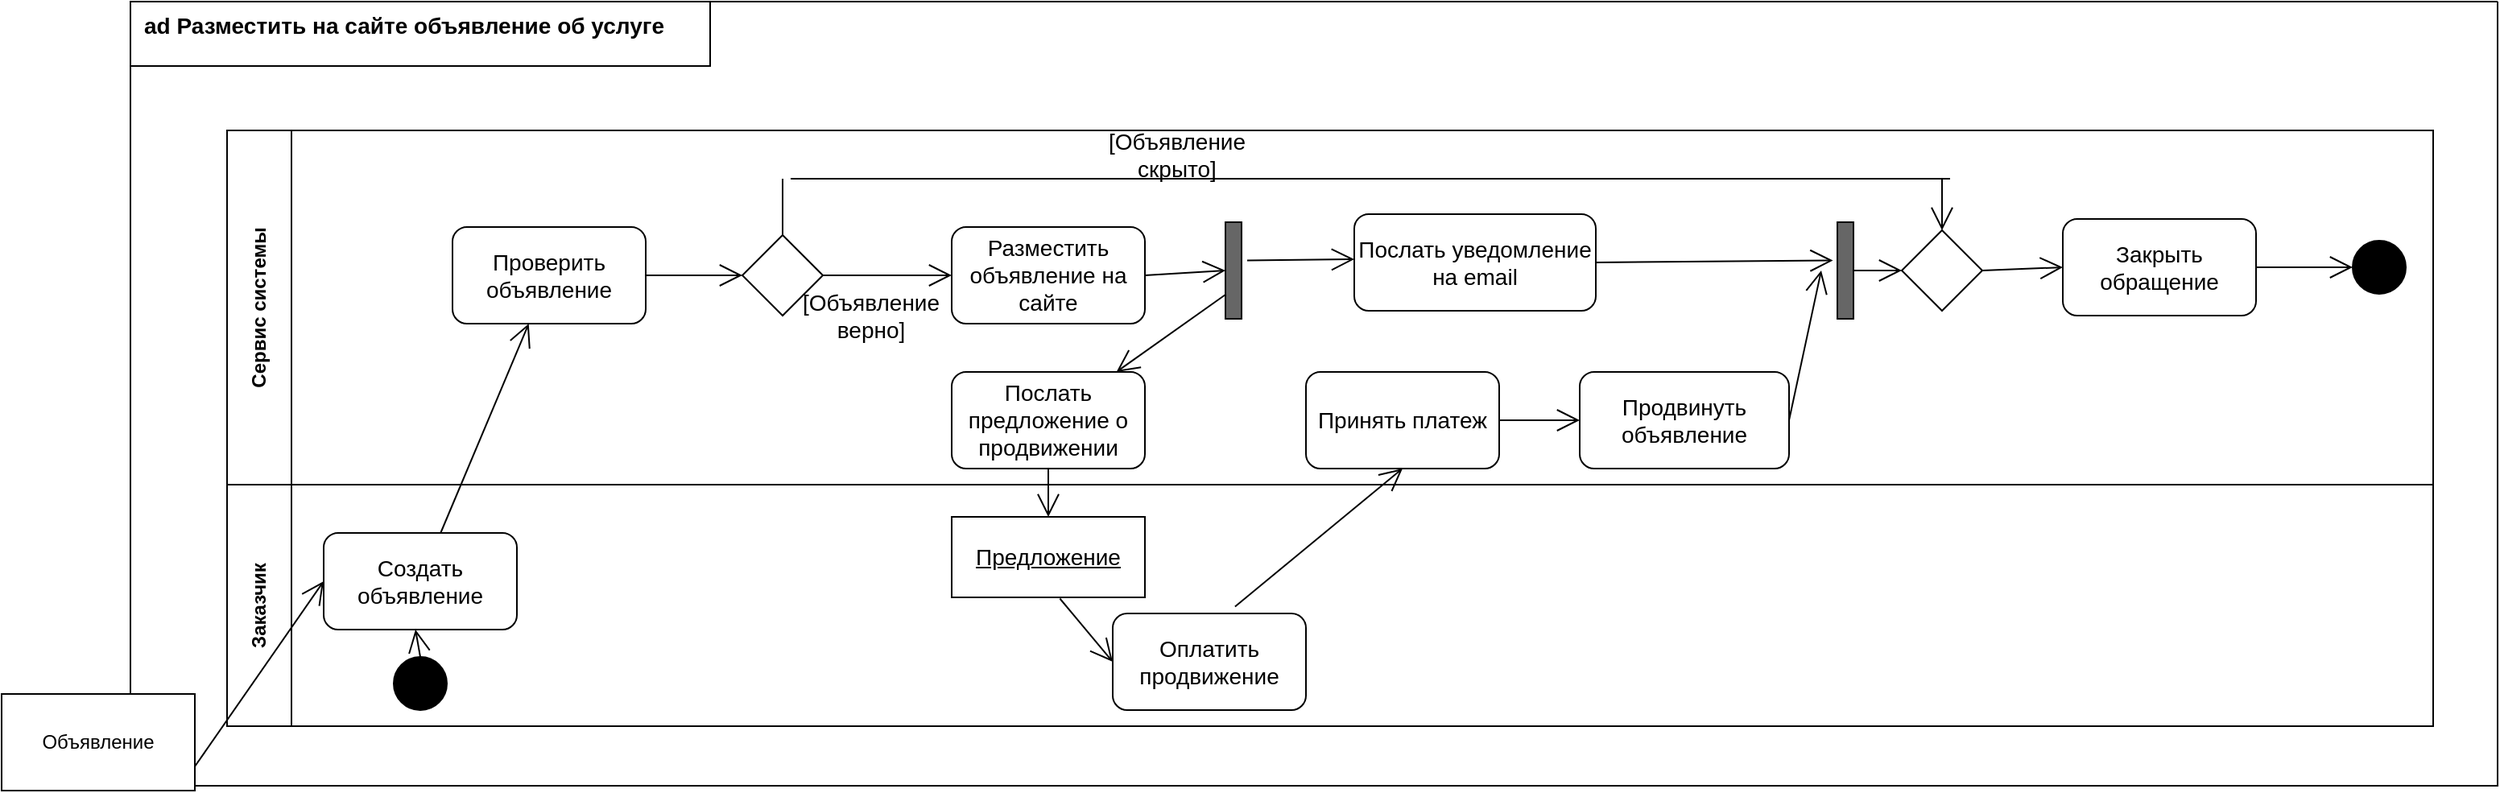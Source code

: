 <mxfile version="20.8.23" type="device"><diagram id="prtHgNgQTEPvFCAcTncT" name="Page-1"><mxGraphModel dx="2742" dy="963" grid="1" gridSize="10" guides="1" tooltips="1" connect="1" arrows="1" fold="1" page="1" pageScale="1" pageWidth="827" pageHeight="1169" math="0" shadow="0"><root><mxCell id="0"/><mxCell id="1" parent="0"/><mxCell id="b5j_F6ITQu8Ou_szvw5D-1" value="" style="swimlane;startSize=0;" vertex="1" parent="1"><mxGeometry x="-60" y="70" width="1470" height="487" as="geometry"/></mxCell><mxCell id="b5j_F6ITQu8Ou_szvw5D-3" value="Сервис системы" style="swimlane;horizontal=0;whiteSpace=wrap;html=1;startSize=40;" vertex="1" parent="b5j_F6ITQu8Ou_szvw5D-1"><mxGeometry x="60" y="80" width="1370" height="220" as="geometry"/></mxCell><mxCell id="b5j_F6ITQu8Ou_szvw5D-14" value="Проверить объявление" style="rounded=1;whiteSpace=wrap;html=1;fontSize=14;fillColor=#FFFFFF;" vertex="1" parent="b5j_F6ITQu8Ou_szvw5D-3"><mxGeometry x="140" y="60" width="120" height="60" as="geometry"/></mxCell><mxCell id="b5j_F6ITQu8Ou_szvw5D-20" value="" style="rhombus;whiteSpace=wrap;html=1;strokeColor=#000000;fontSize=14;fillColor=#FFFFFF;" vertex="1" parent="b5j_F6ITQu8Ou_szvw5D-3"><mxGeometry x="320" y="65" width="50" height="50" as="geometry"/></mxCell><mxCell id="b5j_F6ITQu8Ou_szvw5D-24" value="Разместить объявление на сайте" style="rounded=1;whiteSpace=wrap;html=1;fontSize=14;fillColor=#FFFFFF;" vertex="1" parent="b5j_F6ITQu8Ou_szvw5D-3"><mxGeometry x="450" y="60" width="120" height="60" as="geometry"/></mxCell><mxCell id="b5j_F6ITQu8Ou_szvw5D-4" value="Заказчик" style="swimlane;horizontal=0;whiteSpace=wrap;html=1;startSize=40;" vertex="1" parent="b5j_F6ITQu8Ou_szvw5D-3"><mxGeometry y="220" width="1370" height="150" as="geometry"/></mxCell><mxCell id="b5j_F6ITQu8Ou_szvw5D-9" value="" style="ellipse;whiteSpace=wrap;html=1;aspect=fixed;fontSize=14;fillColor=#000000;" vertex="1" parent="b5j_F6ITQu8Ou_szvw5D-4"><mxGeometry x="103.5" y="107" width="33" height="33" as="geometry"/></mxCell><mxCell id="b5j_F6ITQu8Ou_szvw5D-10" value="Создать объявление" style="rounded=1;whiteSpace=wrap;html=1;fontSize=14;fillColor=#FFFFFF;" vertex="1" parent="b5j_F6ITQu8Ou_szvw5D-4"><mxGeometry x="60" y="30" width="120" height="60" as="geometry"/></mxCell><mxCell id="b5j_F6ITQu8Ou_szvw5D-11" value="" style="endArrow=open;endFill=1;endSize=12;html=1;rounded=0;fontSize=14;exitX=0.5;exitY=0;exitDx=0;exitDy=0;" edge="1" parent="b5j_F6ITQu8Ou_szvw5D-4" source="b5j_F6ITQu8Ou_szvw5D-9"><mxGeometry width="160" relative="1" as="geometry"><mxPoint x="450" y="90" as="sourcePoint"/><mxPoint x="117" y="90" as="targetPoint"/></mxGeometry></mxCell><mxCell id="b5j_F6ITQu8Ou_szvw5D-50" value="&lt;u&gt;Предложение&lt;/u&gt;" style="rounded=0;whiteSpace=wrap;html=1;strokeColor=#000000;fontSize=14;fillColor=#FFFFFF;" vertex="1" parent="b5j_F6ITQu8Ou_szvw5D-4"><mxGeometry x="450" y="20" width="120" height="50" as="geometry"/></mxCell><mxCell id="b5j_F6ITQu8Ou_szvw5D-51" value="Оплатить продвижение" style="rounded=1;whiteSpace=wrap;html=1;fontSize=14;fillColor=#FFFFFF;" vertex="1" parent="b5j_F6ITQu8Ou_szvw5D-4"><mxGeometry x="550" y="80" width="120" height="60" as="geometry"/></mxCell><mxCell id="b5j_F6ITQu8Ou_szvw5D-57" value="" style="endArrow=open;endFill=1;endSize=12;html=1;rounded=0;fontSize=14;entryX=0;entryY=0.5;entryDx=0;entryDy=0;exitX=0.56;exitY=1.015;exitDx=0;exitDy=0;exitPerimeter=0;" edge="1" parent="b5j_F6ITQu8Ou_szvw5D-4" source="b5j_F6ITQu8Ou_szvw5D-50" target="b5j_F6ITQu8Ou_szvw5D-51"><mxGeometry width="160" relative="1" as="geometry"><mxPoint x="420" y="70" as="sourcePoint"/><mxPoint x="580" y="70" as="targetPoint"/></mxGeometry></mxCell><mxCell id="b5j_F6ITQu8Ou_szvw5D-13" value="" style="endArrow=open;endFill=1;endSize=12;html=1;rounded=0;fontSize=14;" edge="1" parent="b5j_F6ITQu8Ou_szvw5D-3" source="b5j_F6ITQu8Ou_szvw5D-10" target="b5j_F6ITQu8Ou_szvw5D-14"><mxGeometry width="160" relative="1" as="geometry"><mxPoint x="400" y="290" as="sourcePoint"/><mxPoint x="560" y="290" as="targetPoint"/></mxGeometry></mxCell><mxCell id="b5j_F6ITQu8Ou_szvw5D-26" value="" style="endArrow=open;endFill=1;endSize=12;html=1;rounded=0;fontSize=14;exitX=1;exitY=0.5;exitDx=0;exitDy=0;entryX=0;entryY=0.5;entryDx=0;entryDy=0;" edge="1" parent="b5j_F6ITQu8Ou_szvw5D-3" source="b5j_F6ITQu8Ou_szvw5D-14" target="b5j_F6ITQu8Ou_szvw5D-20"><mxGeometry width="160" relative="1" as="geometry"><mxPoint x="400" y="280" as="sourcePoint"/><mxPoint x="560" y="280" as="targetPoint"/></mxGeometry></mxCell><mxCell id="b5j_F6ITQu8Ou_szvw5D-28" value="" style="rhombus;whiteSpace=wrap;html=1;strokeColor=#000000;fontSize=14;fillColor=#FFFFFF;" vertex="1" parent="b5j_F6ITQu8Ou_szvw5D-3"><mxGeometry x="1040" y="62" width="50" height="50" as="geometry"/></mxCell><mxCell id="b5j_F6ITQu8Ou_szvw5D-29" value="[Объявление верно]" style="text;html=1;strokeColor=none;fillColor=none;align=center;verticalAlign=middle;whiteSpace=wrap;rounded=0;fontSize=14;" vertex="1" parent="b5j_F6ITQu8Ou_szvw5D-3"><mxGeometry x="370" y="100" width="60" height="30" as="geometry"/></mxCell><mxCell id="b5j_F6ITQu8Ou_szvw5D-27" value="" style="endArrow=open;endFill=1;endSize=12;html=1;rounded=0;fontSize=14;exitX=1;exitY=0.5;exitDx=0;exitDy=0;entryX=0;entryY=0.5;entryDx=0;entryDy=0;" edge="1" parent="b5j_F6ITQu8Ou_szvw5D-3" source="b5j_F6ITQu8Ou_szvw5D-20" target="b5j_F6ITQu8Ou_szvw5D-24"><mxGeometry width="160" relative="1" as="geometry"><mxPoint x="340" y="90" as="sourcePoint"/><mxPoint x="470" y="80" as="targetPoint"/></mxGeometry></mxCell><mxCell id="b5j_F6ITQu8Ou_szvw5D-34" value="[Объявление скрыто]" style="text;html=1;strokeColor=none;fillColor=none;align=center;verticalAlign=middle;whiteSpace=wrap;rounded=0;fontSize=14;" vertex="1" parent="b5j_F6ITQu8Ou_szvw5D-3"><mxGeometry x="560" width="60" height="30" as="geometry"/></mxCell><mxCell id="b5j_F6ITQu8Ou_szvw5D-36" value="Продвинуть объявление" style="rounded=1;whiteSpace=wrap;html=1;fontSize=14;fillColor=#FFFFFF;" vertex="1" parent="b5j_F6ITQu8Ou_szvw5D-3"><mxGeometry x="840" y="150" width="130" height="60" as="geometry"/></mxCell><mxCell id="b5j_F6ITQu8Ou_szvw5D-37" value="" style="endArrow=open;endFill=1;endSize=12;html=1;rounded=0;fontSize=14;startArrow=none;" edge="1" parent="b5j_F6ITQu8Ou_szvw5D-3" source="b5j_F6ITQu8Ou_szvw5D-44"><mxGeometry width="160" relative="1" as="geometry"><mxPoint x="570" y="87" as="sourcePoint"/><mxPoint x="620" y="87" as="targetPoint"/></mxGeometry></mxCell><mxCell id="b5j_F6ITQu8Ou_szvw5D-38" value="" style="endArrow=open;endFill=1;endSize=12;html=1;rounded=0;fontSize=14;exitX=1;exitY=0.5;exitDx=0;exitDy=0;startArrow=none;entryX=0;entryY=0.5;entryDx=0;entryDy=0;" edge="1" parent="b5j_F6ITQu8Ou_szvw5D-3" source="b5j_F6ITQu8Ou_szvw5D-53" target="b5j_F6ITQu8Ou_szvw5D-28"><mxGeometry width="160" relative="1" as="geometry"><mxPoint x="790" y="60" as="sourcePoint"/><mxPoint x="1010" y="87" as="targetPoint"/></mxGeometry></mxCell><mxCell id="b5j_F6ITQu8Ou_szvw5D-32" value="" style="endArrow=none;html=1;rounded=0;fontSize=14;" edge="1" parent="b5j_F6ITQu8Ou_szvw5D-3"><mxGeometry width="50" height="50" relative="1" as="geometry"><mxPoint x="350" y="30" as="sourcePoint"/><mxPoint x="1070" y="30" as="targetPoint"/></mxGeometry></mxCell><mxCell id="b5j_F6ITQu8Ou_szvw5D-33" value="" style="endArrow=open;endFill=1;endSize=12;html=1;rounded=0;fontSize=14;entryX=0.5;entryY=0;entryDx=0;entryDy=0;" edge="1" parent="b5j_F6ITQu8Ou_szvw5D-3" target="b5j_F6ITQu8Ou_szvw5D-28"><mxGeometry width="160" relative="1" as="geometry"><mxPoint x="1065" y="30" as="sourcePoint"/><mxPoint x="1060" y="70" as="targetPoint"/></mxGeometry></mxCell><mxCell id="b5j_F6ITQu8Ou_szvw5D-39" style="edgeStyle=orthogonalEdgeStyle;rounded=0;orthogonalLoop=1;jettySize=auto;html=1;exitX=0.5;exitY=1;exitDx=0;exitDy=0;fontSize=14;" edge="1" parent="b5j_F6ITQu8Ou_szvw5D-3" source="b5j_F6ITQu8Ou_szvw5D-29" target="b5j_F6ITQu8Ou_szvw5D-29"><mxGeometry relative="1" as="geometry"/></mxCell><mxCell id="b5j_F6ITQu8Ou_szvw5D-21" value="Закрыть обращение" style="rounded=1;whiteSpace=wrap;html=1;fontSize=14;fillColor=#FFFFFF;" vertex="1" parent="b5j_F6ITQu8Ou_szvw5D-3"><mxGeometry x="1140" y="55" width="120" height="60" as="geometry"/></mxCell><mxCell id="b5j_F6ITQu8Ou_szvw5D-23" value="" style="endArrow=open;endFill=1;endSize=12;html=1;rounded=0;fontSize=14;entryX=0;entryY=0.5;entryDx=0;entryDy=0;exitX=1;exitY=0.5;exitDx=0;exitDy=0;" edge="1" parent="b5j_F6ITQu8Ou_szvw5D-3" source="b5j_F6ITQu8Ou_szvw5D-21" target="b5j_F6ITQu8Ou_szvw5D-22"><mxGeometry width="160" relative="1" as="geometry"><mxPoint x="990" y="280" as="sourcePoint"/><mxPoint x="1150" y="280" as="targetPoint"/></mxGeometry></mxCell><mxCell id="b5j_F6ITQu8Ou_szvw5D-22" value="" style="ellipse;whiteSpace=wrap;html=1;aspect=fixed;fontSize=14;fillColor=#000000;" vertex="1" parent="b5j_F6ITQu8Ou_szvw5D-3"><mxGeometry x="1320" y="68.5" width="33" height="33" as="geometry"/></mxCell><mxCell id="b5j_F6ITQu8Ou_szvw5D-43" value="" style="endArrow=open;endFill=1;endSize=12;html=1;rounded=0;fontSize=14;entryX=0;entryY=0.5;entryDx=0;entryDy=0;exitX=1;exitY=0.5;exitDx=0;exitDy=0;" edge="1" parent="b5j_F6ITQu8Ou_szvw5D-3" source="b5j_F6ITQu8Ou_szvw5D-28" target="b5j_F6ITQu8Ou_szvw5D-21"><mxGeometry width="160" relative="1" as="geometry"><mxPoint x="420" y="280" as="sourcePoint"/><mxPoint x="580" y="280" as="targetPoint"/></mxGeometry></mxCell><mxCell id="b5j_F6ITQu8Ou_szvw5D-44" value="" style="rounded=0;whiteSpace=wrap;html=1;strokeColor=#000000;fontSize=14;fillColor=#666666;" vertex="1" parent="b5j_F6ITQu8Ou_szvw5D-3"><mxGeometry x="620" y="57" width="10" height="60" as="geometry"/></mxCell><mxCell id="b5j_F6ITQu8Ou_szvw5D-47" value="" style="endArrow=open;endFill=1;endSize=12;html=1;rounded=0;fontSize=14;exitX=1;exitY=0.5;exitDx=0;exitDy=0;entryX=0;entryY=0.5;entryDx=0;entryDy=0;" edge="1" parent="b5j_F6ITQu8Ou_szvw5D-3" source="b5j_F6ITQu8Ou_szvw5D-24" target="b5j_F6ITQu8Ou_szvw5D-44"><mxGeometry width="160" relative="1" as="geometry"><mxPoint x="420" y="280" as="sourcePoint"/><mxPoint x="580" y="280" as="targetPoint"/></mxGeometry></mxCell><mxCell id="b5j_F6ITQu8Ou_szvw5D-48" value="Послать предложение о продвижении" style="rounded=1;whiteSpace=wrap;html=1;fontSize=14;fillColor=#FFFFFF;" vertex="1" parent="b5j_F6ITQu8Ou_szvw5D-3"><mxGeometry x="450" y="150" width="120" height="60" as="geometry"/></mxCell><mxCell id="b5j_F6ITQu8Ou_szvw5D-49" value="" style="endArrow=open;endFill=1;endSize=12;html=1;rounded=0;fontSize=14;exitX=0;exitY=0.75;exitDx=0;exitDy=0;" edge="1" parent="b5j_F6ITQu8Ou_szvw5D-3" source="b5j_F6ITQu8Ou_szvw5D-44" target="b5j_F6ITQu8Ou_szvw5D-48"><mxGeometry width="160" relative="1" as="geometry"><mxPoint x="420" y="280" as="sourcePoint"/><mxPoint x="580" y="280" as="targetPoint"/></mxGeometry></mxCell><mxCell id="b5j_F6ITQu8Ou_szvw5D-52" value="Принять платеж" style="rounded=1;whiteSpace=wrap;html=1;fontSize=14;fillColor=#FFFFFF;" vertex="1" parent="b5j_F6ITQu8Ou_szvw5D-3"><mxGeometry x="670" y="150" width="120" height="60" as="geometry"/></mxCell><mxCell id="b5j_F6ITQu8Ou_szvw5D-53" value="" style="rounded=0;whiteSpace=wrap;html=1;strokeColor=#000000;fontSize=14;fillColor=#666666;" vertex="1" parent="b5j_F6ITQu8Ou_szvw5D-3"><mxGeometry x="1000" y="57" width="10" height="60" as="geometry"/></mxCell><mxCell id="b5j_F6ITQu8Ou_szvw5D-56" value="Послать уведомление на email" style="rounded=1;whiteSpace=wrap;html=1;fontSize=14;fillColor=#FFFFFF;" vertex="1" parent="b5j_F6ITQu8Ou_szvw5D-3"><mxGeometry x="700" y="52" width="150" height="60" as="geometry"/></mxCell><mxCell id="b5j_F6ITQu8Ou_szvw5D-58" value="" style="endArrow=open;endFill=1;endSize=12;html=1;rounded=0;fontSize=14;exitX=0.5;exitY=1;exitDx=0;exitDy=0;" edge="1" parent="b5j_F6ITQu8Ou_szvw5D-3" source="b5j_F6ITQu8Ou_szvw5D-48" target="b5j_F6ITQu8Ou_szvw5D-50"><mxGeometry width="160" relative="1" as="geometry"><mxPoint x="420" y="290" as="sourcePoint"/><mxPoint x="580" y="290" as="targetPoint"/></mxGeometry></mxCell><mxCell id="b5j_F6ITQu8Ou_szvw5D-59" value="" style="endArrow=open;endFill=1;endSize=12;html=1;rounded=0;fontSize=14;entryX=0.5;entryY=1;entryDx=0;entryDy=0;exitX=0.633;exitY=-0.071;exitDx=0;exitDy=0;exitPerimeter=0;" edge="1" parent="b5j_F6ITQu8Ou_szvw5D-3" source="b5j_F6ITQu8Ou_szvw5D-51" target="b5j_F6ITQu8Ou_szvw5D-52"><mxGeometry width="160" relative="1" as="geometry"><mxPoint x="420" y="290" as="sourcePoint"/><mxPoint x="580" y="290" as="targetPoint"/></mxGeometry></mxCell><mxCell id="b5j_F6ITQu8Ou_szvw5D-60" value="" style="endArrow=open;endFill=1;endSize=12;html=1;rounded=0;fontSize=14;entryX=0;entryY=0.5;entryDx=0;entryDy=0;exitX=1;exitY=0.5;exitDx=0;exitDy=0;" edge="1" parent="b5j_F6ITQu8Ou_szvw5D-3" source="b5j_F6ITQu8Ou_szvw5D-52" target="b5j_F6ITQu8Ou_szvw5D-36"><mxGeometry width="160" relative="1" as="geometry"><mxPoint x="420" y="290" as="sourcePoint"/><mxPoint x="580" y="290" as="targetPoint"/></mxGeometry></mxCell><mxCell id="b5j_F6ITQu8Ou_szvw5D-61" value="" style="endArrow=open;endFill=1;endSize=12;html=1;rounded=0;fontSize=14;exitX=1;exitY=0.5;exitDx=0;exitDy=0;" edge="1" parent="b5j_F6ITQu8Ou_szvw5D-3" source="b5j_F6ITQu8Ou_szvw5D-36"><mxGeometry width="160" relative="1" as="geometry"><mxPoint x="420" y="290" as="sourcePoint"/><mxPoint x="990" y="87" as="targetPoint"/></mxGeometry></mxCell><mxCell id="b5j_F6ITQu8Ou_szvw5D-62" value="" style="endArrow=open;endFill=1;endSize=12;html=1;rounded=0;fontSize=14;exitX=1.351;exitY=0.396;exitDx=0;exitDy=0;exitPerimeter=0;" edge="1" parent="b5j_F6ITQu8Ou_szvw5D-3" source="b5j_F6ITQu8Ou_szvw5D-44"><mxGeometry width="160" relative="1" as="geometry"><mxPoint x="420" y="290" as="sourcePoint"/><mxPoint x="700" y="80" as="targetPoint"/></mxGeometry></mxCell><mxCell id="b5j_F6ITQu8Ou_szvw5D-63" value="" style="endArrow=open;endFill=1;endSize=12;html=1;rounded=0;fontSize=14;entryX=-0.274;entryY=0.396;entryDx=0;entryDy=0;exitX=1;exitY=0.5;exitDx=0;exitDy=0;entryPerimeter=0;" edge="1" parent="b5j_F6ITQu8Ou_szvw5D-3" source="b5j_F6ITQu8Ou_szvw5D-56" target="b5j_F6ITQu8Ou_szvw5D-53"><mxGeometry width="160" relative="1" as="geometry"><mxPoint x="420" y="290" as="sourcePoint"/><mxPoint x="580" y="290" as="targetPoint"/></mxGeometry></mxCell><mxCell id="b5j_F6ITQu8Ou_szvw5D-7" value="" style="rounded=0;whiteSpace=wrap;html=1;" vertex="1" parent="b5j_F6ITQu8Ou_szvw5D-1"><mxGeometry width="360" height="40" as="geometry"/></mxCell><mxCell id="b5j_F6ITQu8Ou_szvw5D-8" value="&lt;b&gt;&lt;font style=&quot;font-size: 14px;&quot;&gt;ad Разместить на сайте объявление об услуге&lt;/font&gt;&lt;/b&gt;" style="text;html=1;strokeColor=none;fillColor=none;align=center;verticalAlign=middle;whiteSpace=wrap;rounded=0;" vertex="1" parent="b5j_F6ITQu8Ou_szvw5D-1"><mxGeometry x="-30" width="400" height="30" as="geometry"/></mxCell><mxCell id="b5j_F6ITQu8Ou_szvw5D-5" value="" style="rounded=0;whiteSpace=wrap;html=1;" vertex="1" parent="1"><mxGeometry x="-140" y="500" width="120" height="60" as="geometry"/></mxCell><mxCell id="b5j_F6ITQu8Ou_szvw5D-6" value="Объявление" style="text;html=1;strokeColor=none;fillColor=none;align=center;verticalAlign=middle;whiteSpace=wrap;rounded=0;" vertex="1" parent="1"><mxGeometry x="-110" y="515" width="60" height="30" as="geometry"/></mxCell><mxCell id="b5j_F6ITQu8Ou_szvw5D-25" value="" style="endArrow=open;endFill=1;endSize=12;html=1;rounded=0;fontSize=14;exitX=1;exitY=0.75;exitDx=0;exitDy=0;entryX=0;entryY=0.5;entryDx=0;entryDy=0;" edge="1" parent="1" source="b5j_F6ITQu8Ou_szvw5D-5" target="b5j_F6ITQu8Ou_szvw5D-10"><mxGeometry width="160" relative="1" as="geometry"><mxPoint x="420" y="450" as="sourcePoint"/><mxPoint x="580" y="450" as="targetPoint"/></mxGeometry></mxCell><mxCell id="b5j_F6ITQu8Ou_szvw5D-41" value="" style="endArrow=none;html=1;rounded=0;fontSize=14;exitX=0.5;exitY=0;exitDx=0;exitDy=0;" edge="1" parent="1" source="b5j_F6ITQu8Ou_szvw5D-20"><mxGeometry width="50" height="50" relative="1" as="geometry"><mxPoint x="480" y="450" as="sourcePoint"/><mxPoint x="345" y="180" as="targetPoint"/></mxGeometry></mxCell></root></mxGraphModel></diagram></mxfile>